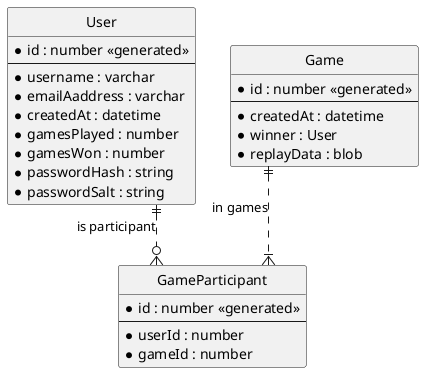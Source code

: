 @startuml erd

' hide the spot
hide circle

' avoid problems with angled crows feet
skinparam linetype ortho

entity "User" as user {
  *id : number <<generated>>
  --
  *username : varchar
  *emailAaddress : varchar
  *createdAt : datetime
  *gamesPlayed : number
  *gamesWon : number
  *passwordHash : string
  *passwordSalt : string
}

entity "Game" as game {
  *id : number <<generated>> 
  --
  *createdAt : datetime
  *winner : User
  *replayData : blob
}

entity "GameParticipant" as part {
  *id : number <<generated>>
  --
  *userId : number
  *gameId : number
}


user ||..o{ part : is participant
game ||..|{ part : in games

@enduml

